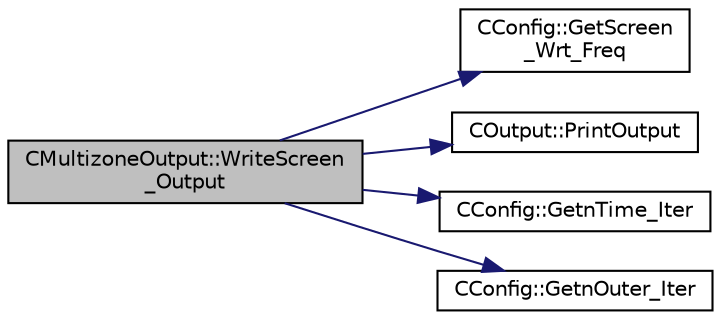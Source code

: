 digraph "CMultizoneOutput::WriteScreen_Output"
{
  edge [fontname="Helvetica",fontsize="10",labelfontname="Helvetica",labelfontsize="10"];
  node [fontname="Helvetica",fontsize="10",shape=record];
  rankdir="LR";
  Node34 [label="CMultizoneOutput::WriteScreen\l_Output",height=0.2,width=0.4,color="black", fillcolor="grey75", style="filled", fontcolor="black"];
  Node34 -> Node35 [color="midnightblue",fontsize="10",style="solid",fontname="Helvetica"];
  Node35 [label="CConfig::GetScreen\l_Wrt_Freq",height=0.2,width=0.4,color="black", fillcolor="white", style="filled",URL="$class_c_config.html#ade360779f0fcdd59ba60da1a35efe2ec",tooltip="GetScreen_Wrt_Freq_Inner. "];
  Node34 -> Node36 [color="midnightblue",fontsize="10",style="solid",fontname="Helvetica"];
  Node36 [label="COutput::PrintOutput",height=0.2,width=0.4,color="black", fillcolor="white", style="filled",URL="$class_c_output.html#af0c23405e1093223066c9c79ee13985a",tooltip="Check whether we should print output. "];
  Node34 -> Node37 [color="midnightblue",fontsize="10",style="solid",fontname="Helvetica"];
  Node37 [label="CConfig::GetnTime_Iter",height=0.2,width=0.4,color="black", fillcolor="white", style="filled",URL="$class_c_config.html#ace224394bbd9137de2367a6bd1cc9dcd",tooltip="Get the number of time iterations. "];
  Node34 -> Node38 [color="midnightblue",fontsize="10",style="solid",fontname="Helvetica"];
  Node38 [label="CConfig::GetnOuter_Iter",height=0.2,width=0.4,color="black", fillcolor="white", style="filled",URL="$class_c_config.html#ac064f9d284f2fd5d74beaf2f046f82fd",tooltip="Get the number of outer iterations. "];
}
